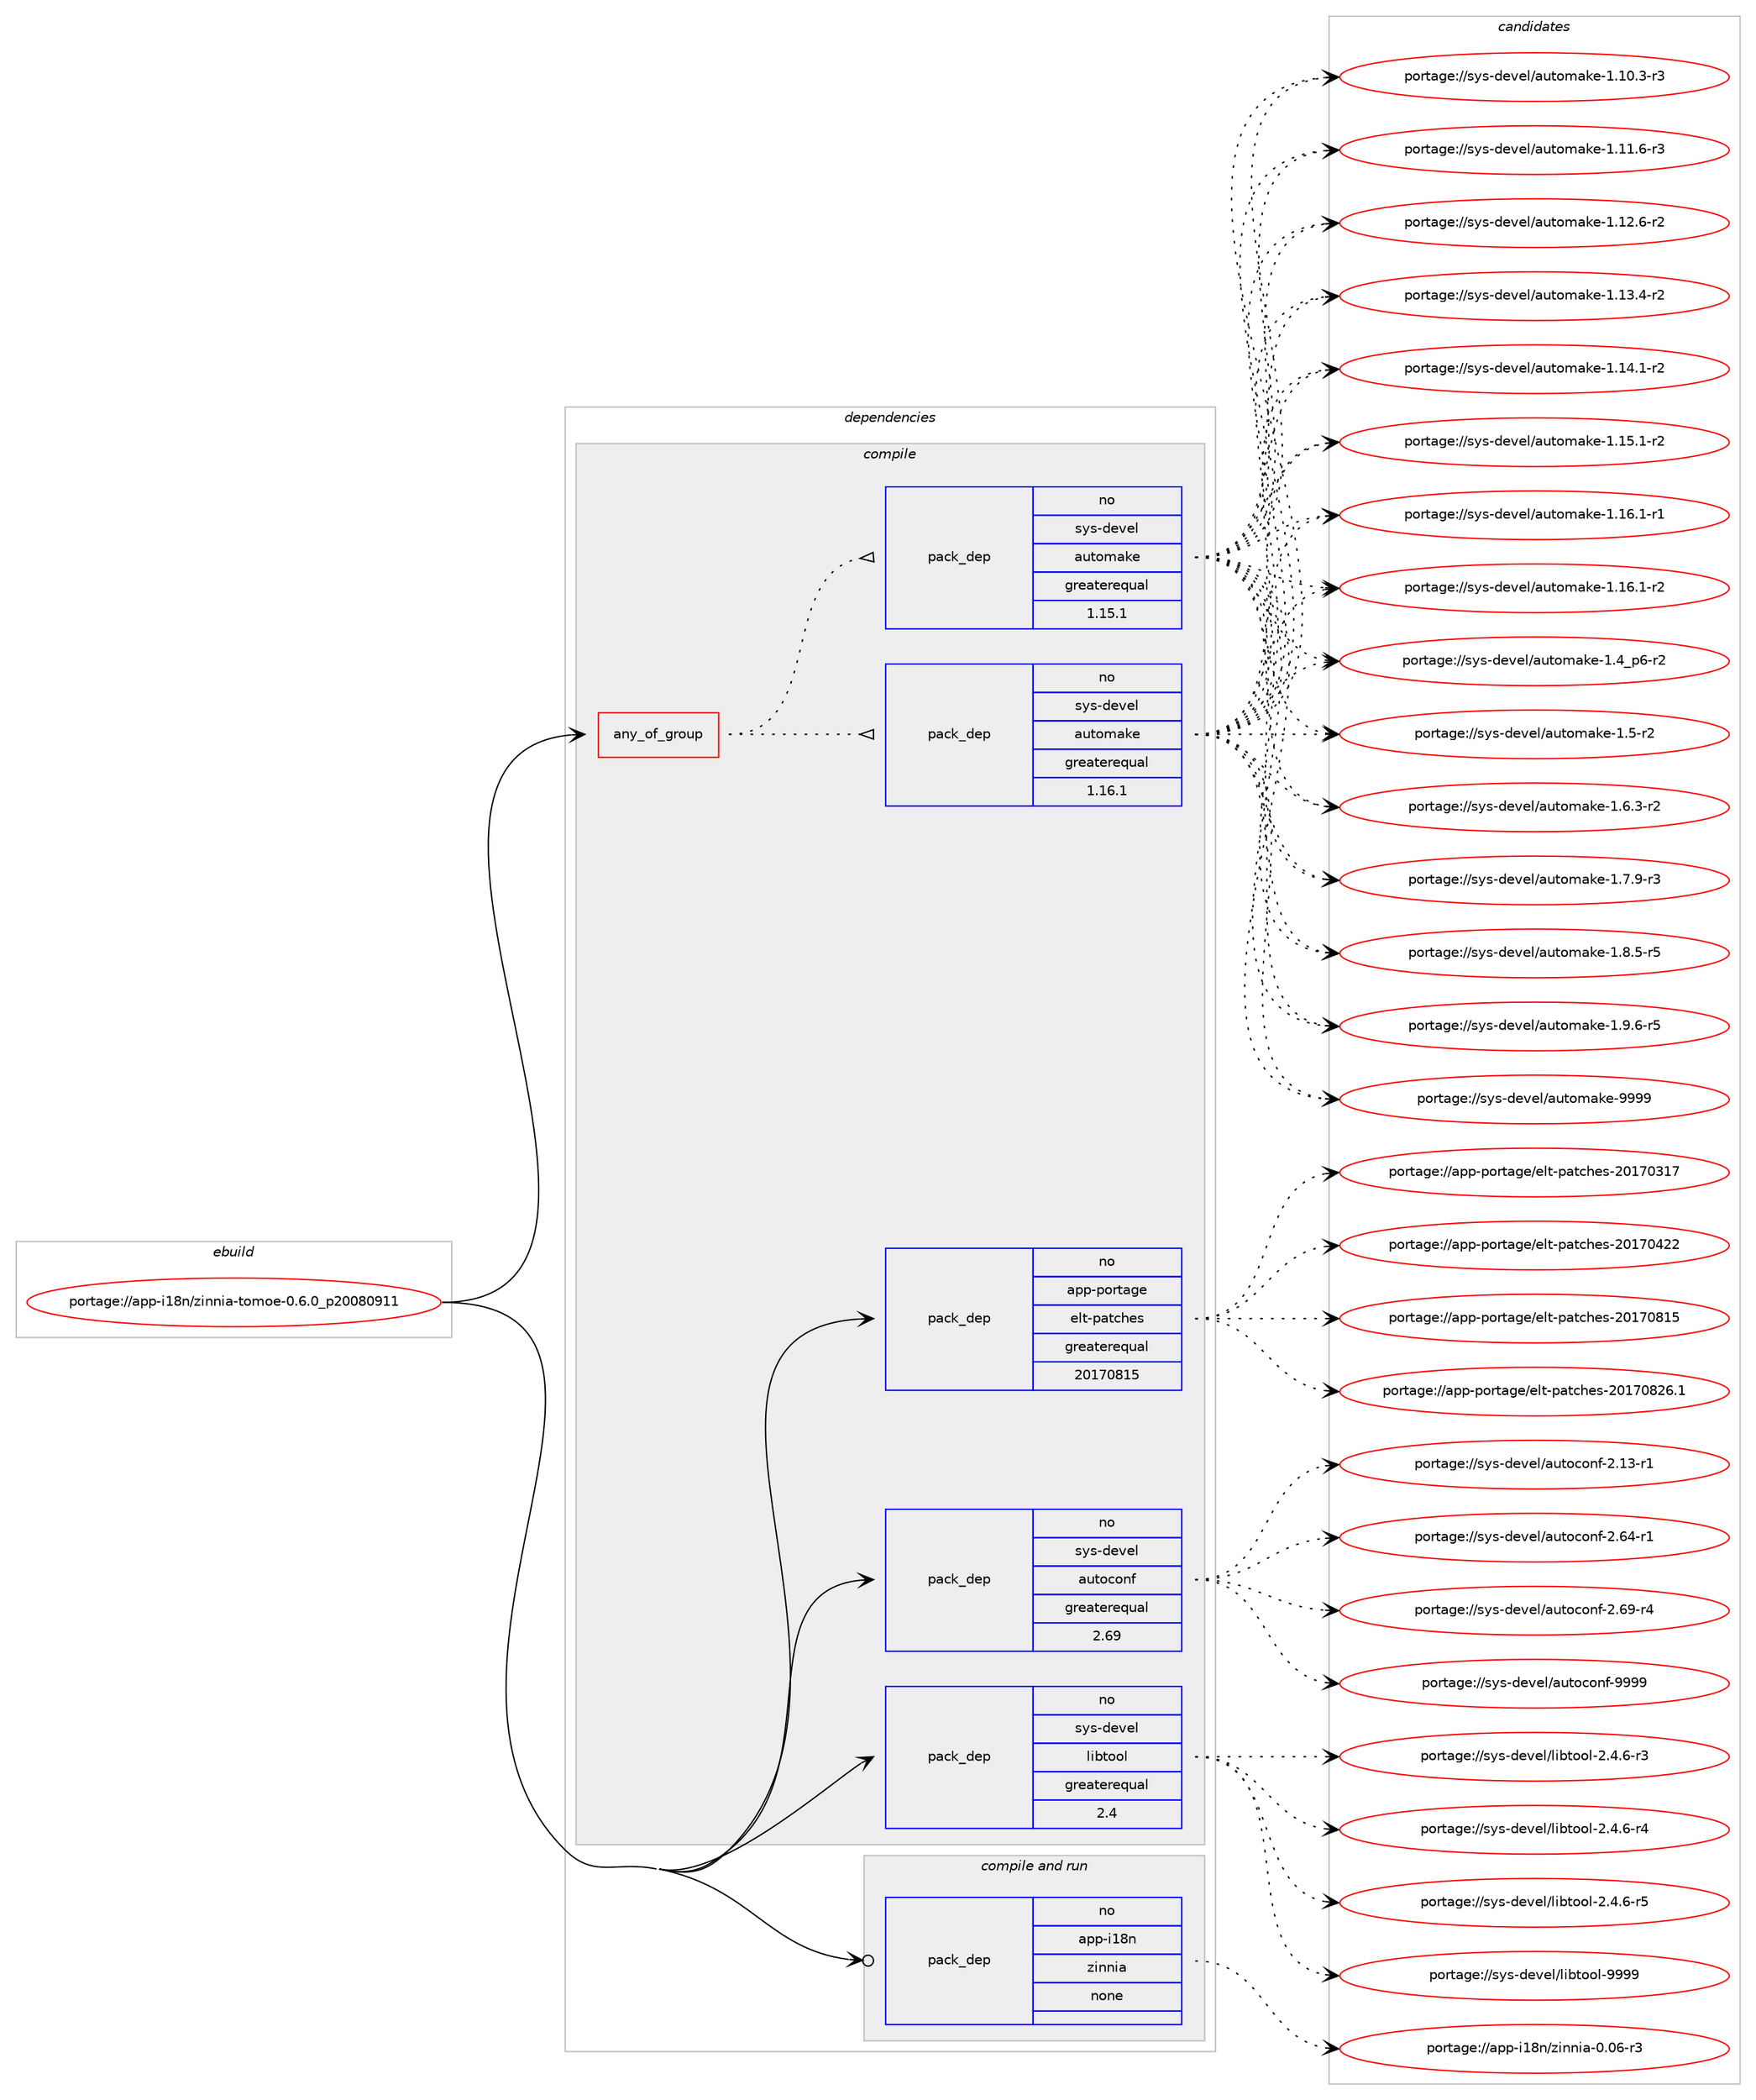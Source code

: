 digraph prolog {

# *************
# Graph options
# *************

newrank=true;
concentrate=true;
compound=true;
graph [rankdir=LR,fontname=Helvetica,fontsize=10,ranksep=1.5];#, ranksep=2.5, nodesep=0.2];
edge  [arrowhead=vee];
node  [fontname=Helvetica,fontsize=10];

# **********
# The ebuild
# **********

subgraph cluster_leftcol {
color=gray;
rank=same;
label=<<i>ebuild</i>>;
id [label="portage://app-i18n/zinnia-tomoe-0.6.0_p20080911", color=red, width=4, href="../app-i18n/zinnia-tomoe-0.6.0_p20080911.svg"];
}

# ****************
# The dependencies
# ****************

subgraph cluster_midcol {
color=gray;
label=<<i>dependencies</i>>;
subgraph cluster_compile {
fillcolor="#eeeeee";
style=filled;
label=<<i>compile</i>>;
subgraph any505 {
dependency31787 [label=<<TABLE BORDER="0" CELLBORDER="1" CELLSPACING="0" CELLPADDING="4"><TR><TD CELLPADDING="10">any_of_group</TD></TR></TABLE>>, shape=none, color=red];subgraph pack23200 {
dependency31788 [label=<<TABLE BORDER="0" CELLBORDER="1" CELLSPACING="0" CELLPADDING="4" WIDTH="220"><TR><TD ROWSPAN="6" CELLPADDING="30">pack_dep</TD></TR><TR><TD WIDTH="110">no</TD></TR><TR><TD>sys-devel</TD></TR><TR><TD>automake</TD></TR><TR><TD>greaterequal</TD></TR><TR><TD>1.16.1</TD></TR></TABLE>>, shape=none, color=blue];
}
dependency31787:e -> dependency31788:w [weight=20,style="dotted",arrowhead="oinv"];
subgraph pack23201 {
dependency31789 [label=<<TABLE BORDER="0" CELLBORDER="1" CELLSPACING="0" CELLPADDING="4" WIDTH="220"><TR><TD ROWSPAN="6" CELLPADDING="30">pack_dep</TD></TR><TR><TD WIDTH="110">no</TD></TR><TR><TD>sys-devel</TD></TR><TR><TD>automake</TD></TR><TR><TD>greaterequal</TD></TR><TR><TD>1.15.1</TD></TR></TABLE>>, shape=none, color=blue];
}
dependency31787:e -> dependency31789:w [weight=20,style="dotted",arrowhead="oinv"];
}
id:e -> dependency31787:w [weight=20,style="solid",arrowhead="vee"];
subgraph pack23202 {
dependency31790 [label=<<TABLE BORDER="0" CELLBORDER="1" CELLSPACING="0" CELLPADDING="4" WIDTH="220"><TR><TD ROWSPAN="6" CELLPADDING="30">pack_dep</TD></TR><TR><TD WIDTH="110">no</TD></TR><TR><TD>app-portage</TD></TR><TR><TD>elt-patches</TD></TR><TR><TD>greaterequal</TD></TR><TR><TD>20170815</TD></TR></TABLE>>, shape=none, color=blue];
}
id:e -> dependency31790:w [weight=20,style="solid",arrowhead="vee"];
subgraph pack23203 {
dependency31791 [label=<<TABLE BORDER="0" CELLBORDER="1" CELLSPACING="0" CELLPADDING="4" WIDTH="220"><TR><TD ROWSPAN="6" CELLPADDING="30">pack_dep</TD></TR><TR><TD WIDTH="110">no</TD></TR><TR><TD>sys-devel</TD></TR><TR><TD>autoconf</TD></TR><TR><TD>greaterequal</TD></TR><TR><TD>2.69</TD></TR></TABLE>>, shape=none, color=blue];
}
id:e -> dependency31791:w [weight=20,style="solid",arrowhead="vee"];
subgraph pack23204 {
dependency31792 [label=<<TABLE BORDER="0" CELLBORDER="1" CELLSPACING="0" CELLPADDING="4" WIDTH="220"><TR><TD ROWSPAN="6" CELLPADDING="30">pack_dep</TD></TR><TR><TD WIDTH="110">no</TD></TR><TR><TD>sys-devel</TD></TR><TR><TD>libtool</TD></TR><TR><TD>greaterequal</TD></TR><TR><TD>2.4</TD></TR></TABLE>>, shape=none, color=blue];
}
id:e -> dependency31792:w [weight=20,style="solid",arrowhead="vee"];
}
subgraph cluster_compileandrun {
fillcolor="#eeeeee";
style=filled;
label=<<i>compile and run</i>>;
subgraph pack23205 {
dependency31793 [label=<<TABLE BORDER="0" CELLBORDER="1" CELLSPACING="0" CELLPADDING="4" WIDTH="220"><TR><TD ROWSPAN="6" CELLPADDING="30">pack_dep</TD></TR><TR><TD WIDTH="110">no</TD></TR><TR><TD>app-i18n</TD></TR><TR><TD>zinnia</TD></TR><TR><TD>none</TD></TR><TR><TD></TD></TR></TABLE>>, shape=none, color=blue];
}
id:e -> dependency31793:w [weight=20,style="solid",arrowhead="odotvee"];
}
subgraph cluster_run {
fillcolor="#eeeeee";
style=filled;
label=<<i>run</i>>;
}
}

# **************
# The candidates
# **************

subgraph cluster_choices {
rank=same;
color=gray;
label=<<i>candidates</i>>;

subgraph choice23200 {
color=black;
nodesep=1;
choiceportage11512111545100101118101108479711711611110997107101454946494846514511451 [label="portage://sys-devel/automake-1.10.3-r3", color=red, width=4,href="../sys-devel/automake-1.10.3-r3.svg"];
choiceportage11512111545100101118101108479711711611110997107101454946494946544511451 [label="portage://sys-devel/automake-1.11.6-r3", color=red, width=4,href="../sys-devel/automake-1.11.6-r3.svg"];
choiceportage11512111545100101118101108479711711611110997107101454946495046544511450 [label="portage://sys-devel/automake-1.12.6-r2", color=red, width=4,href="../sys-devel/automake-1.12.6-r2.svg"];
choiceportage11512111545100101118101108479711711611110997107101454946495146524511450 [label="portage://sys-devel/automake-1.13.4-r2", color=red, width=4,href="../sys-devel/automake-1.13.4-r2.svg"];
choiceportage11512111545100101118101108479711711611110997107101454946495246494511450 [label="portage://sys-devel/automake-1.14.1-r2", color=red, width=4,href="../sys-devel/automake-1.14.1-r2.svg"];
choiceportage11512111545100101118101108479711711611110997107101454946495346494511450 [label="portage://sys-devel/automake-1.15.1-r2", color=red, width=4,href="../sys-devel/automake-1.15.1-r2.svg"];
choiceportage11512111545100101118101108479711711611110997107101454946495446494511449 [label="portage://sys-devel/automake-1.16.1-r1", color=red, width=4,href="../sys-devel/automake-1.16.1-r1.svg"];
choiceportage11512111545100101118101108479711711611110997107101454946495446494511450 [label="portage://sys-devel/automake-1.16.1-r2", color=red, width=4,href="../sys-devel/automake-1.16.1-r2.svg"];
choiceportage115121115451001011181011084797117116111109971071014549465295112544511450 [label="portage://sys-devel/automake-1.4_p6-r2", color=red, width=4,href="../sys-devel/automake-1.4_p6-r2.svg"];
choiceportage11512111545100101118101108479711711611110997107101454946534511450 [label="portage://sys-devel/automake-1.5-r2", color=red, width=4,href="../sys-devel/automake-1.5-r2.svg"];
choiceportage115121115451001011181011084797117116111109971071014549465446514511450 [label="portage://sys-devel/automake-1.6.3-r2", color=red, width=4,href="../sys-devel/automake-1.6.3-r2.svg"];
choiceportage115121115451001011181011084797117116111109971071014549465546574511451 [label="portage://sys-devel/automake-1.7.9-r3", color=red, width=4,href="../sys-devel/automake-1.7.9-r3.svg"];
choiceportage115121115451001011181011084797117116111109971071014549465646534511453 [label="portage://sys-devel/automake-1.8.5-r5", color=red, width=4,href="../sys-devel/automake-1.8.5-r5.svg"];
choiceportage115121115451001011181011084797117116111109971071014549465746544511453 [label="portage://sys-devel/automake-1.9.6-r5", color=red, width=4,href="../sys-devel/automake-1.9.6-r5.svg"];
choiceportage115121115451001011181011084797117116111109971071014557575757 [label="portage://sys-devel/automake-9999", color=red, width=4,href="../sys-devel/automake-9999.svg"];
dependency31788:e -> choiceportage11512111545100101118101108479711711611110997107101454946494846514511451:w [style=dotted,weight="100"];
dependency31788:e -> choiceportage11512111545100101118101108479711711611110997107101454946494946544511451:w [style=dotted,weight="100"];
dependency31788:e -> choiceportage11512111545100101118101108479711711611110997107101454946495046544511450:w [style=dotted,weight="100"];
dependency31788:e -> choiceportage11512111545100101118101108479711711611110997107101454946495146524511450:w [style=dotted,weight="100"];
dependency31788:e -> choiceportage11512111545100101118101108479711711611110997107101454946495246494511450:w [style=dotted,weight="100"];
dependency31788:e -> choiceportage11512111545100101118101108479711711611110997107101454946495346494511450:w [style=dotted,weight="100"];
dependency31788:e -> choiceportage11512111545100101118101108479711711611110997107101454946495446494511449:w [style=dotted,weight="100"];
dependency31788:e -> choiceportage11512111545100101118101108479711711611110997107101454946495446494511450:w [style=dotted,weight="100"];
dependency31788:e -> choiceportage115121115451001011181011084797117116111109971071014549465295112544511450:w [style=dotted,weight="100"];
dependency31788:e -> choiceportage11512111545100101118101108479711711611110997107101454946534511450:w [style=dotted,weight="100"];
dependency31788:e -> choiceportage115121115451001011181011084797117116111109971071014549465446514511450:w [style=dotted,weight="100"];
dependency31788:e -> choiceportage115121115451001011181011084797117116111109971071014549465546574511451:w [style=dotted,weight="100"];
dependency31788:e -> choiceportage115121115451001011181011084797117116111109971071014549465646534511453:w [style=dotted,weight="100"];
dependency31788:e -> choiceportage115121115451001011181011084797117116111109971071014549465746544511453:w [style=dotted,weight="100"];
dependency31788:e -> choiceportage115121115451001011181011084797117116111109971071014557575757:w [style=dotted,weight="100"];
}
subgraph choice23201 {
color=black;
nodesep=1;
choiceportage11512111545100101118101108479711711611110997107101454946494846514511451 [label="portage://sys-devel/automake-1.10.3-r3", color=red, width=4,href="../sys-devel/automake-1.10.3-r3.svg"];
choiceportage11512111545100101118101108479711711611110997107101454946494946544511451 [label="portage://sys-devel/automake-1.11.6-r3", color=red, width=4,href="../sys-devel/automake-1.11.6-r3.svg"];
choiceportage11512111545100101118101108479711711611110997107101454946495046544511450 [label="portage://sys-devel/automake-1.12.6-r2", color=red, width=4,href="../sys-devel/automake-1.12.6-r2.svg"];
choiceportage11512111545100101118101108479711711611110997107101454946495146524511450 [label="portage://sys-devel/automake-1.13.4-r2", color=red, width=4,href="../sys-devel/automake-1.13.4-r2.svg"];
choiceportage11512111545100101118101108479711711611110997107101454946495246494511450 [label="portage://sys-devel/automake-1.14.1-r2", color=red, width=4,href="../sys-devel/automake-1.14.1-r2.svg"];
choiceportage11512111545100101118101108479711711611110997107101454946495346494511450 [label="portage://sys-devel/automake-1.15.1-r2", color=red, width=4,href="../sys-devel/automake-1.15.1-r2.svg"];
choiceportage11512111545100101118101108479711711611110997107101454946495446494511449 [label="portage://sys-devel/automake-1.16.1-r1", color=red, width=4,href="../sys-devel/automake-1.16.1-r1.svg"];
choiceportage11512111545100101118101108479711711611110997107101454946495446494511450 [label="portage://sys-devel/automake-1.16.1-r2", color=red, width=4,href="../sys-devel/automake-1.16.1-r2.svg"];
choiceportage115121115451001011181011084797117116111109971071014549465295112544511450 [label="portage://sys-devel/automake-1.4_p6-r2", color=red, width=4,href="../sys-devel/automake-1.4_p6-r2.svg"];
choiceportage11512111545100101118101108479711711611110997107101454946534511450 [label="portage://sys-devel/automake-1.5-r2", color=red, width=4,href="../sys-devel/automake-1.5-r2.svg"];
choiceportage115121115451001011181011084797117116111109971071014549465446514511450 [label="portage://sys-devel/automake-1.6.3-r2", color=red, width=4,href="../sys-devel/automake-1.6.3-r2.svg"];
choiceportage115121115451001011181011084797117116111109971071014549465546574511451 [label="portage://sys-devel/automake-1.7.9-r3", color=red, width=4,href="../sys-devel/automake-1.7.9-r3.svg"];
choiceportage115121115451001011181011084797117116111109971071014549465646534511453 [label="portage://sys-devel/automake-1.8.5-r5", color=red, width=4,href="../sys-devel/automake-1.8.5-r5.svg"];
choiceportage115121115451001011181011084797117116111109971071014549465746544511453 [label="portage://sys-devel/automake-1.9.6-r5", color=red, width=4,href="../sys-devel/automake-1.9.6-r5.svg"];
choiceportage115121115451001011181011084797117116111109971071014557575757 [label="portage://sys-devel/automake-9999", color=red, width=4,href="../sys-devel/automake-9999.svg"];
dependency31789:e -> choiceportage11512111545100101118101108479711711611110997107101454946494846514511451:w [style=dotted,weight="100"];
dependency31789:e -> choiceportage11512111545100101118101108479711711611110997107101454946494946544511451:w [style=dotted,weight="100"];
dependency31789:e -> choiceportage11512111545100101118101108479711711611110997107101454946495046544511450:w [style=dotted,weight="100"];
dependency31789:e -> choiceportage11512111545100101118101108479711711611110997107101454946495146524511450:w [style=dotted,weight="100"];
dependency31789:e -> choiceportage11512111545100101118101108479711711611110997107101454946495246494511450:w [style=dotted,weight="100"];
dependency31789:e -> choiceportage11512111545100101118101108479711711611110997107101454946495346494511450:w [style=dotted,weight="100"];
dependency31789:e -> choiceportage11512111545100101118101108479711711611110997107101454946495446494511449:w [style=dotted,weight="100"];
dependency31789:e -> choiceportage11512111545100101118101108479711711611110997107101454946495446494511450:w [style=dotted,weight="100"];
dependency31789:e -> choiceportage115121115451001011181011084797117116111109971071014549465295112544511450:w [style=dotted,weight="100"];
dependency31789:e -> choiceportage11512111545100101118101108479711711611110997107101454946534511450:w [style=dotted,weight="100"];
dependency31789:e -> choiceportage115121115451001011181011084797117116111109971071014549465446514511450:w [style=dotted,weight="100"];
dependency31789:e -> choiceportage115121115451001011181011084797117116111109971071014549465546574511451:w [style=dotted,weight="100"];
dependency31789:e -> choiceportage115121115451001011181011084797117116111109971071014549465646534511453:w [style=dotted,weight="100"];
dependency31789:e -> choiceportage115121115451001011181011084797117116111109971071014549465746544511453:w [style=dotted,weight="100"];
dependency31789:e -> choiceportage115121115451001011181011084797117116111109971071014557575757:w [style=dotted,weight="100"];
}
subgraph choice23202 {
color=black;
nodesep=1;
choiceportage97112112451121111141169710310147101108116451129711699104101115455048495548514955 [label="portage://app-portage/elt-patches-20170317", color=red, width=4,href="../app-portage/elt-patches-20170317.svg"];
choiceportage97112112451121111141169710310147101108116451129711699104101115455048495548525050 [label="portage://app-portage/elt-patches-20170422", color=red, width=4,href="../app-portage/elt-patches-20170422.svg"];
choiceportage97112112451121111141169710310147101108116451129711699104101115455048495548564953 [label="portage://app-portage/elt-patches-20170815", color=red, width=4,href="../app-portage/elt-patches-20170815.svg"];
choiceportage971121124511211111411697103101471011081164511297116991041011154550484955485650544649 [label="portage://app-portage/elt-patches-20170826.1", color=red, width=4,href="../app-portage/elt-patches-20170826.1.svg"];
dependency31790:e -> choiceportage97112112451121111141169710310147101108116451129711699104101115455048495548514955:w [style=dotted,weight="100"];
dependency31790:e -> choiceportage97112112451121111141169710310147101108116451129711699104101115455048495548525050:w [style=dotted,weight="100"];
dependency31790:e -> choiceportage97112112451121111141169710310147101108116451129711699104101115455048495548564953:w [style=dotted,weight="100"];
dependency31790:e -> choiceportage971121124511211111411697103101471011081164511297116991041011154550484955485650544649:w [style=dotted,weight="100"];
}
subgraph choice23203 {
color=black;
nodesep=1;
choiceportage1151211154510010111810110847971171161119911111010245504649514511449 [label="portage://sys-devel/autoconf-2.13-r1", color=red, width=4,href="../sys-devel/autoconf-2.13-r1.svg"];
choiceportage1151211154510010111810110847971171161119911111010245504654524511449 [label="portage://sys-devel/autoconf-2.64-r1", color=red, width=4,href="../sys-devel/autoconf-2.64-r1.svg"];
choiceportage1151211154510010111810110847971171161119911111010245504654574511452 [label="portage://sys-devel/autoconf-2.69-r4", color=red, width=4,href="../sys-devel/autoconf-2.69-r4.svg"];
choiceportage115121115451001011181011084797117116111991111101024557575757 [label="portage://sys-devel/autoconf-9999", color=red, width=4,href="../sys-devel/autoconf-9999.svg"];
dependency31791:e -> choiceportage1151211154510010111810110847971171161119911111010245504649514511449:w [style=dotted,weight="100"];
dependency31791:e -> choiceportage1151211154510010111810110847971171161119911111010245504654524511449:w [style=dotted,weight="100"];
dependency31791:e -> choiceportage1151211154510010111810110847971171161119911111010245504654574511452:w [style=dotted,weight="100"];
dependency31791:e -> choiceportage115121115451001011181011084797117116111991111101024557575757:w [style=dotted,weight="100"];
}
subgraph choice23204 {
color=black;
nodesep=1;
choiceportage1151211154510010111810110847108105981161111111084550465246544511451 [label="portage://sys-devel/libtool-2.4.6-r3", color=red, width=4,href="../sys-devel/libtool-2.4.6-r3.svg"];
choiceportage1151211154510010111810110847108105981161111111084550465246544511452 [label="portage://sys-devel/libtool-2.4.6-r4", color=red, width=4,href="../sys-devel/libtool-2.4.6-r4.svg"];
choiceportage1151211154510010111810110847108105981161111111084550465246544511453 [label="portage://sys-devel/libtool-2.4.6-r5", color=red, width=4,href="../sys-devel/libtool-2.4.6-r5.svg"];
choiceportage1151211154510010111810110847108105981161111111084557575757 [label="portage://sys-devel/libtool-9999", color=red, width=4,href="../sys-devel/libtool-9999.svg"];
dependency31792:e -> choiceportage1151211154510010111810110847108105981161111111084550465246544511451:w [style=dotted,weight="100"];
dependency31792:e -> choiceportage1151211154510010111810110847108105981161111111084550465246544511452:w [style=dotted,weight="100"];
dependency31792:e -> choiceportage1151211154510010111810110847108105981161111111084550465246544511453:w [style=dotted,weight="100"];
dependency31792:e -> choiceportage1151211154510010111810110847108105981161111111084557575757:w [style=dotted,weight="100"];
}
subgraph choice23205 {
color=black;
nodesep=1;
choiceportage97112112451054956110471221051101101059745484648544511451 [label="portage://app-i18n/zinnia-0.06-r3", color=red, width=4,href="../app-i18n/zinnia-0.06-r3.svg"];
dependency31793:e -> choiceportage97112112451054956110471221051101101059745484648544511451:w [style=dotted,weight="100"];
}
}

}
